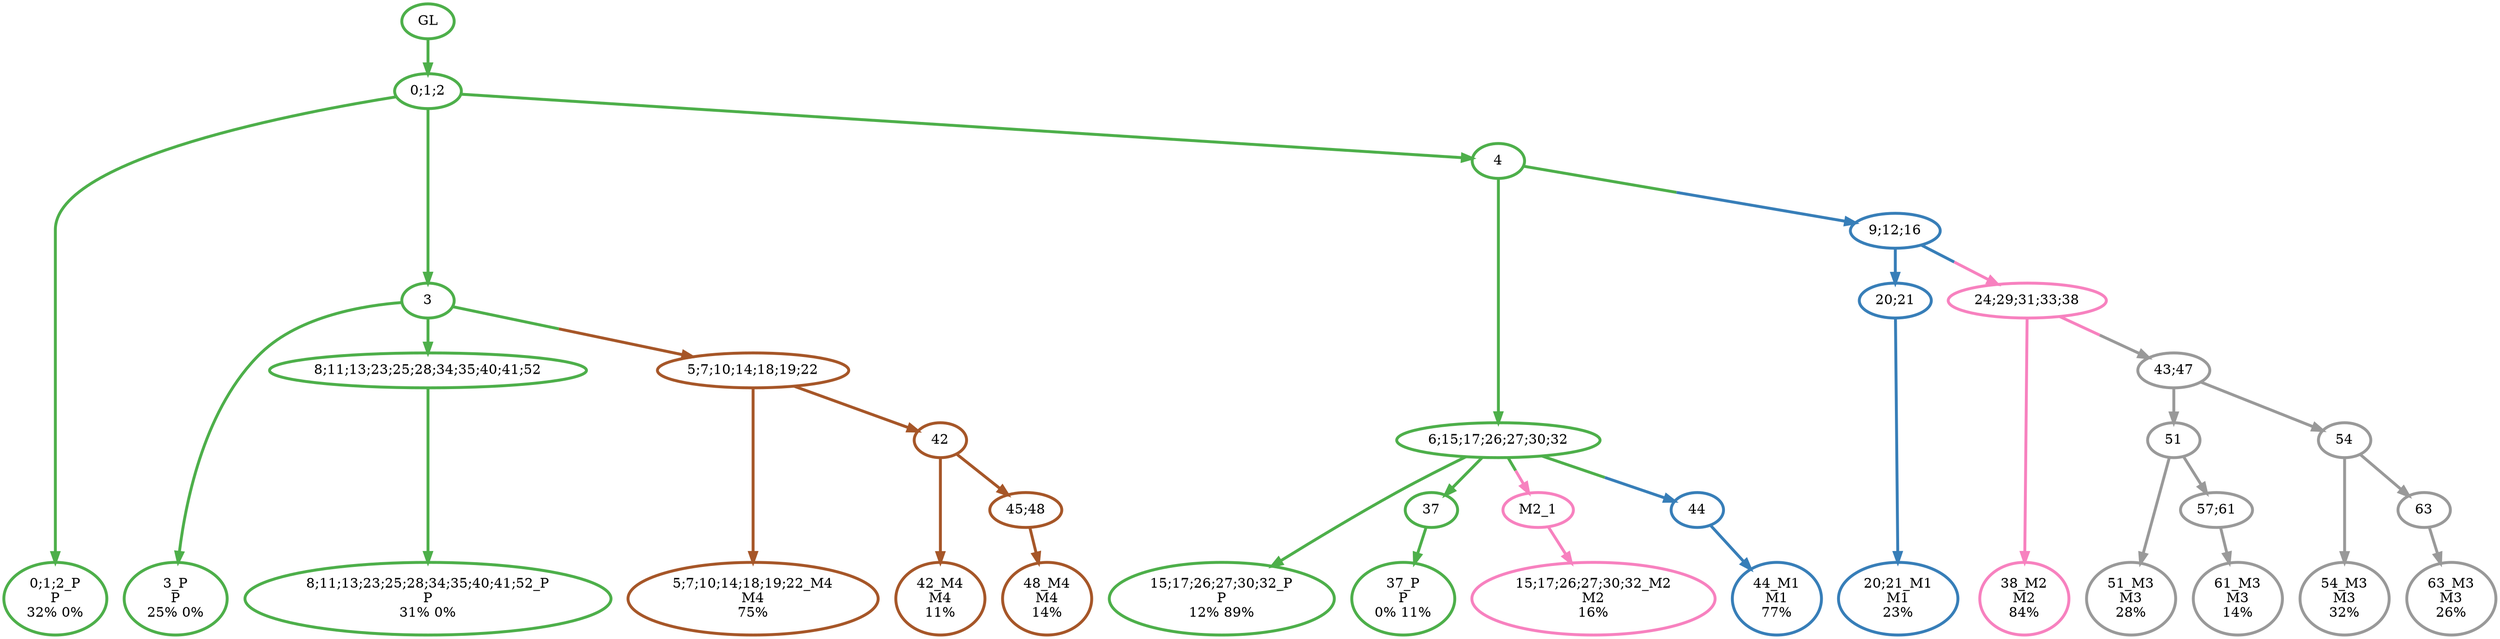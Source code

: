 digraph T {
	{
		rank=same
		33 [penwidth=3,colorscheme=set19,color=3,label="0;1;2_P\nP\n32% 0%"]
		31 [penwidth=3,colorscheme=set19,color=3,label="3_P\nP\n25% 0%"]
		29 [penwidth=3,colorscheme=set19,color=3,label="8;11;13;23;25;28;34;35;40;41;52_P\nP\n31% 0%"]
		26 [penwidth=3,colorscheme=set19,color=3,label="15;17;26;27;30;32_P\nP\n12% 89%"]
		24 [penwidth=3,colorscheme=set19,color=3,label="37_P\nP\n0% 11%"]
		23 [penwidth=3,colorscheme=set19,color=2,label="44_M1\nM1\n77%"]
		21 [penwidth=3,colorscheme=set19,color=2,label="20;21_M1\nM1\n23%"]
		20 [penwidth=3,colorscheme=set19,color=8,label="15;17;26;27;30;32_M2\nM2\n16%"]
		19 [penwidth=3,colorscheme=set19,color=8,label="38_M2\nM2\n84%"]
		17 [penwidth=3,colorscheme=set19,color=9,label="51_M3\nM3\n28%"]
		15 [penwidth=3,colorscheme=set19,color=9,label="61_M3\nM3\n14%"]
		13 [penwidth=3,colorscheme=set19,color=9,label="54_M3\nM3\n32%"]
		11 [penwidth=3,colorscheme=set19,color=9,label="63_M3\nM3\n26%"]
		10 [penwidth=3,colorscheme=set19,color=7,label="5;7;10;14;18;19;22_M4\nM4\n75%"]
		8 [penwidth=3,colorscheme=set19,color=7,label="42_M4\nM4\n11%"]
		6 [penwidth=3,colorscheme=set19,color=7,label="48_M4\nM4\n14%"]
	}
	35 [penwidth=3,colorscheme=set19,color=3,label="GL"]
	34 [penwidth=3,colorscheme=set19,color=3,label="0;1;2"]
	32 [penwidth=3,colorscheme=set19,color=3,label="3"]
	30 [penwidth=3,colorscheme=set19,color=3,label="8;11;13;23;25;28;34;35;40;41;52"]
	28 [penwidth=3,colorscheme=set19,color=3,label="4"]
	27 [penwidth=3,colorscheme=set19,color=3,label="6;15;17;26;27;30;32"]
	25 [penwidth=3,colorscheme=set19,color=3,label="37"]
	22 [penwidth=3,colorscheme=set19,color=2,label="20;21"]
	18 [penwidth=3,colorscheme=set19,color=9,label="51"]
	16 [penwidth=3,colorscheme=set19,color=9,label="57;61"]
	14 [penwidth=3,colorscheme=set19,color=9,label="54"]
	12 [penwidth=3,colorscheme=set19,color=9,label="63"]
	9 [penwidth=3,colorscheme=set19,color=7,label="42"]
	7 [penwidth=3,colorscheme=set19,color=7,label="45;48"]
	5 [penwidth=3,colorscheme=set19,color=9,label="43;47"]
	4 [penwidth=3,colorscheme=set19,color=8,label="24;29;31;33;38"]
	3 [penwidth=3,colorscheme=set19,color=8,label="M2_1"]
	2 [penwidth=3,colorscheme=set19,color=2,label="44"]
	1 [penwidth=3,colorscheme=set19,color=7,label="5;7;10;14;18;19;22"]
	0 [penwidth=3,colorscheme=set19,color=2,label="9;12;16"]
	35 -> 34 [penwidth=3,colorscheme=set19,color=3]
	34 -> 33 [penwidth=3,colorscheme=set19,color=3]
	34 -> 32 [penwidth=3,colorscheme=set19,color=3]
	34 -> 28 [penwidth=3,colorscheme=set19,color=3]
	32 -> 31 [penwidth=3,colorscheme=set19,color=3]
	32 -> 30 [penwidth=3,colorscheme=set19,color=3]
	32 -> 1 [penwidth=3,colorscheme=set19,color="3;0.5:7"]
	30 -> 29 [penwidth=3,colorscheme=set19,color=3]
	28 -> 27 [penwidth=3,colorscheme=set19,color=3]
	28 -> 0 [penwidth=3,colorscheme=set19,color="3;0.5:2"]
	27 -> 26 [penwidth=3,colorscheme=set19,color=3]
	27 -> 25 [penwidth=3,colorscheme=set19,color=3]
	27 -> 3 [penwidth=3,colorscheme=set19,color="3;0.5:8"]
	27 -> 2 [penwidth=3,colorscheme=set19,color="3;0.5:2"]
	25 -> 24 [penwidth=3,colorscheme=set19,color=3]
	22 -> 21 [penwidth=3,colorscheme=set19,color=2]
	18 -> 17 [penwidth=3,colorscheme=set19,color=9]
	18 -> 16 [penwidth=3,colorscheme=set19,color=9]
	16 -> 15 [penwidth=3,colorscheme=set19,color=9]
	14 -> 13 [penwidth=3,colorscheme=set19,color=9]
	14 -> 12 [penwidth=3,colorscheme=set19,color=9]
	12 -> 11 [penwidth=3,colorscheme=set19,color=9]
	9 -> 8 [penwidth=3,colorscheme=set19,color=7]
	9 -> 7 [penwidth=3,colorscheme=set19,color=7]
	7 -> 6 [penwidth=3,colorscheme=set19,color=7]
	5 -> 18 [penwidth=3,colorscheme=set19,color=9]
	5 -> 14 [penwidth=3,colorscheme=set19,color=9]
	4 -> 19 [penwidth=3,colorscheme=set19,color=8]
	4 -> 5 [penwidth=3,colorscheme=set19,color="8;0.5:9"]
	3 -> 20 [penwidth=3,colorscheme=set19,color=8]
	2 -> 23 [penwidth=3,colorscheme=set19,color=2]
	1 -> 10 [penwidth=3,colorscheme=set19,color=7]
	1 -> 9 [penwidth=3,colorscheme=set19,color=7]
	0 -> 22 [penwidth=3,colorscheme=set19,color=2]
	0 -> 4 [penwidth=3,colorscheme=set19,color="2;0.5:8"]
}
